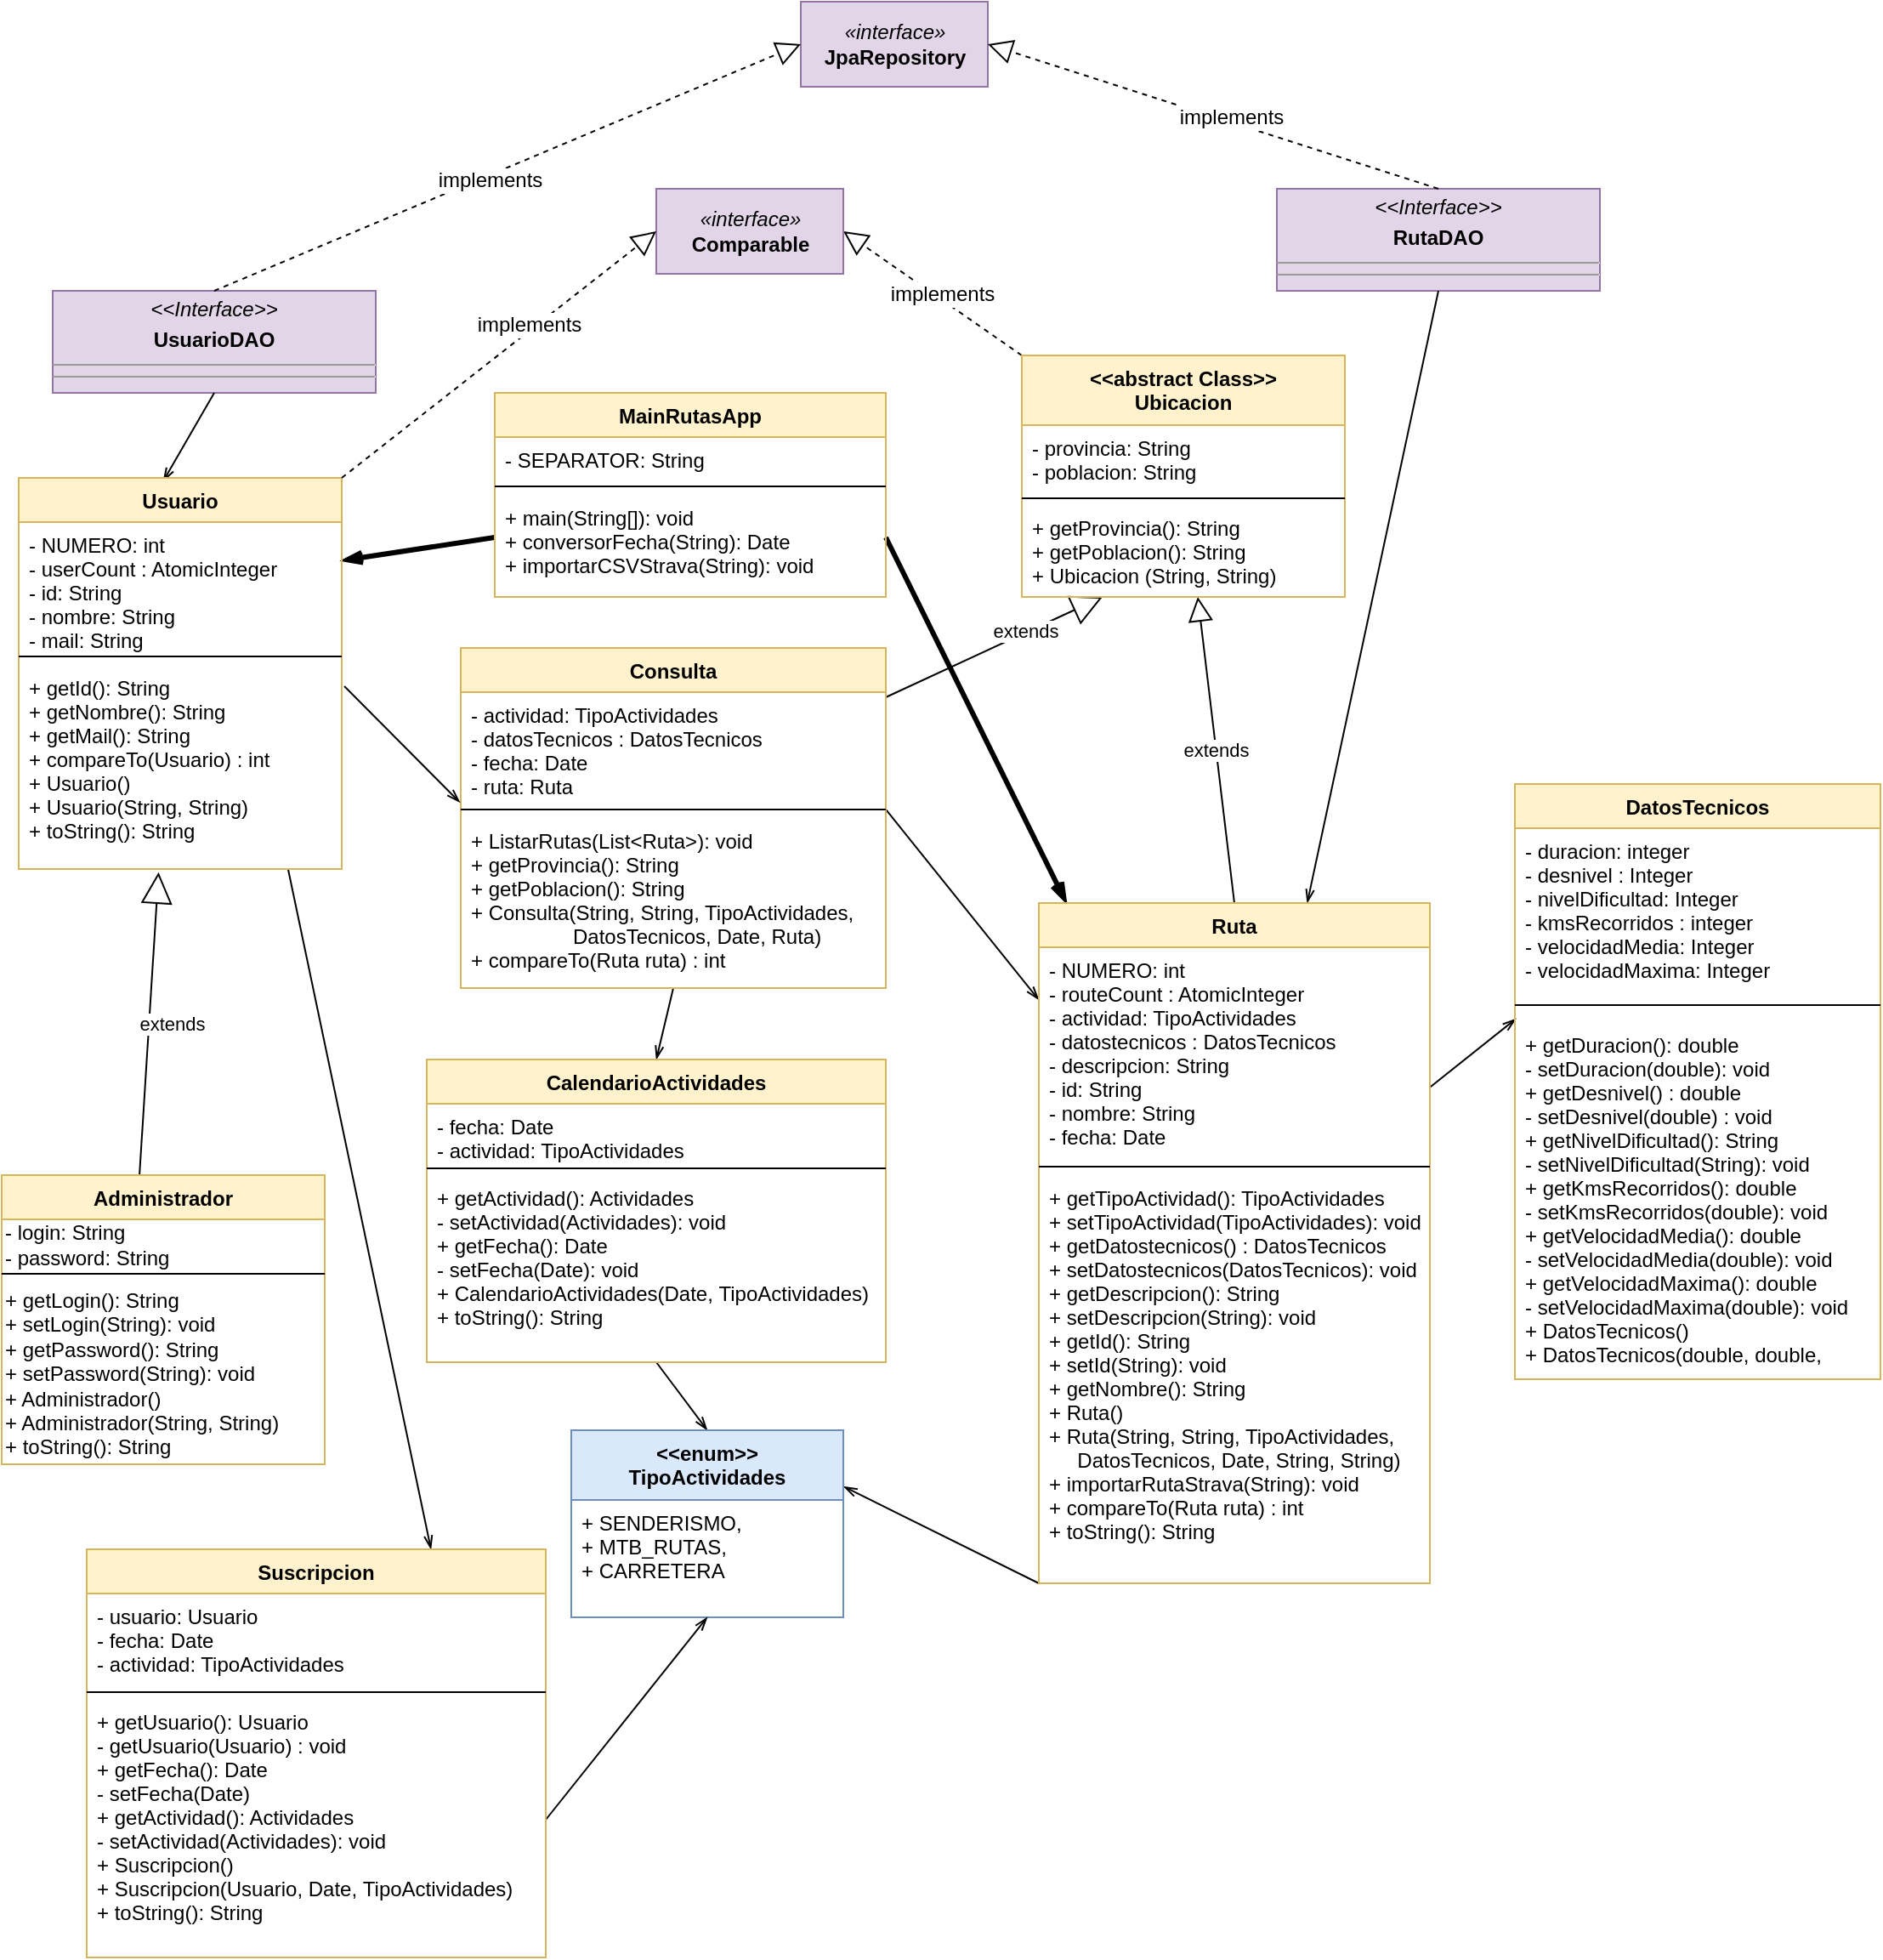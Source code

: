 <mxfile version="12.9.9" type="device"><diagram id="C5RBs43oDa-KdzZeNtuy" name="Page-1"><mxGraphModel dx="1707" dy="1355" grid="1" gridSize="10" guides="1" tooltips="1" connect="1" arrows="1" fold="1" page="1" pageScale="1" pageWidth="1169" pageHeight="827" math="0" shadow="0"><root><mxCell id="WIyWlLk6GJQsqaUBKTNV-0"/><mxCell id="WIyWlLk6GJQsqaUBKTNV-1" parent="WIyWlLk6GJQsqaUBKTNV-0"/><mxCell id="Cw3JjG5U_wmP3oY7J482-76" value="extends" style="endArrow=block;html=1;endFill=0;endSize=12;rounded=0;exitX=0.5;exitY=0;exitDx=0;exitDy=0;" parent="WIyWlLk6GJQsqaUBKTNV-1" source="Cw3JjG5U_wmP3oY7J482-57" target="W8C6zQba5px2o50LHkVa-0" edge="1"><mxGeometry width="50" height="50" relative="1" as="geometry"><mxPoint x="860" y="520" as="sourcePoint"/><mxPoint x="620" y="580" as="targetPoint"/><Array as="points"/></mxGeometry></mxCell><mxCell id="G-ddrnRh2xOkcftObrjL-8" value="" style="endArrow=openThin;html=1;endFill=0;entryX=1.001;entryY=0.301;entryDx=0;entryDy=0;entryPerimeter=0;exitX=0;exitY=1;exitDx=0;exitDy=0;" parent="WIyWlLk6GJQsqaUBKTNV-1" source="Cw3JjG5U_wmP3oY7J482-57" target="WTypcnWzGdcOfvLIbKSB-121" edge="1"><mxGeometry width="50" height="50" relative="1" as="geometry"><mxPoint x="690" y="740" as="sourcePoint"/><mxPoint x="430" y="820" as="targetPoint"/></mxGeometry></mxCell><mxCell id="G-ddrnRh2xOkcftObrjL-11" value="" style="endArrow=openThin;html=1;endFill=0;entryX=0.003;entryY=-0.01;entryDx=0;entryDy=0;entryPerimeter=0;" parent="WIyWlLk6GJQsqaUBKTNV-1" source="Cw3JjG5U_wmP3oY7J482-57" target="r-YV8LH8cBJypxEx59TE-34" edge="1"><mxGeometry width="50" height="50" relative="1" as="geometry"><mxPoint x="740" y="775" as="sourcePoint"/><mxPoint x="900" y="760" as="targetPoint"/></mxGeometry></mxCell><mxCell id="pJ09Hk60YOqSRZJSeiTD-0" value="&lt;p style=&quot;margin: 0px ; margin-top: 4px ; text-align: center&quot;&gt;&lt;i&gt;&amp;lt;&amp;lt;Interface&amp;gt;&amp;gt;&lt;/i&gt;&lt;/p&gt;&lt;p style=&quot;margin: 0px ; margin-top: 4px ; text-align: center&quot;&gt;&lt;b&gt;RutaDAO&lt;/b&gt;&lt;br&gt;&lt;b&gt;&lt;/b&gt;&lt;/p&gt;&lt;hr size=&quot;1&quot;&gt;&lt;hr size=&quot;1&quot;&gt;&lt;p style=&quot;margin: 0px ; margin-left: 4px&quot;&gt;&lt;br&gt;&lt;/p&gt;" style="verticalAlign=top;align=left;overflow=fill;fontSize=12;fontFamily=Helvetica;html=1;fillColor=#e1d5e7;strokeColor=#9673a6;" parent="WIyWlLk6GJQsqaUBKTNV-1" vertex="1"><mxGeometry x="770" y="160" width="190" height="60" as="geometry"/></mxCell><mxCell id="pJ09Hk60YOqSRZJSeiTD-1" value="" style="endArrow=openThin;html=1;endFill=0;exitX=0.5;exitY=1;exitDx=0;exitDy=0;" parent="WIyWlLk6GJQsqaUBKTNV-1" source="pJ09Hk60YOqSRZJSeiTD-0" target="Cw3JjG5U_wmP3oY7J482-57" edge="1"><mxGeometry width="50" height="50" relative="1" as="geometry"><mxPoint x="793.08" y="582.62" as="sourcePoint"/><mxPoint x="670" y="610" as="targetPoint"/></mxGeometry></mxCell><mxCell id="pJ09Hk60YOqSRZJSeiTD-2" value="&lt;i&gt;«interface»&lt;/i&gt;&lt;br&gt;&lt;div&gt;&lt;b&gt;JpaRepository&lt;/b&gt;&lt;br&gt;&lt;/div&gt;" style="html=1;align=center;fillColor=#e1d5e7;strokeColor=#9673a6;" parent="WIyWlLk6GJQsqaUBKTNV-1" vertex="1"><mxGeometry x="490" y="50" width="110" height="50" as="geometry"/></mxCell><mxCell id="pJ09Hk60YOqSRZJSeiTD-3" value="" style="endArrow=block;dashed=1;html=1;exitX=0.5;exitY=0;exitDx=0;exitDy=0;endFill=0;endSize=12;rounded=0;entryX=1;entryY=0.5;entryDx=0;entryDy=0;" parent="WIyWlLk6GJQsqaUBKTNV-1" source="pJ09Hk60YOqSRZJSeiTD-0" target="pJ09Hk60YOqSRZJSeiTD-2" edge="1"><mxGeometry width="50" height="50" relative="1" as="geometry"><mxPoint x="325" y="350" as="sourcePoint"/><mxPoint x="1150" y="230" as="targetPoint"/><Array as="points"/></mxGeometry></mxCell><mxCell id="pJ09Hk60YOqSRZJSeiTD-4" value="implements" style="text;html=1;align=center;verticalAlign=middle;resizable=0;points=[];labelBackgroundColor=#ffffff;" parent="pJ09Hk60YOqSRZJSeiTD-3" vertex="1" connectable="0"><mxGeometry x="-0.068" y="-3" relative="1" as="geometry"><mxPoint as="offset"/></mxGeometry></mxCell><mxCell id="pJ09Hk60YOqSRZJSeiTD-5" value="" style="endArrow=openThin;html=1;endFill=0;entryX=0.5;entryY=0;entryDx=0;entryDy=0;exitX=0.5;exitY=1;exitDx=0;exitDy=0;" parent="WIyWlLk6GJQsqaUBKTNV-1" source="zkfFHV4jXpPFQw0GAbJ--17" target="WTypcnWzGdcOfvLIbKSB-125" edge="1"><mxGeometry width="50" height="50" relative="1" as="geometry"><mxPoint x="355" y="620" as="sourcePoint"/><mxPoint x="682.5" y="620" as="targetPoint"/></mxGeometry></mxCell><mxCell id="pJ09Hk60YOqSRZJSeiTD-7" value="" style="endArrow=openThin;html=1;endFill=0;exitX=1;exitY=1.078;exitDx=0;exitDy=0;exitPerimeter=0;" parent="WIyWlLk6GJQsqaUBKTNV-1" source="CFQqxzy4D3-YDbi8cSx_-6" target="Cw3JjG5U_wmP3oY7J482-57" edge="1"><mxGeometry width="50" height="50" relative="1" as="geometry"><mxPoint x="345.5" y="480.0" as="sourcePoint"/><mxPoint x="345" y="610" as="targetPoint"/></mxGeometry></mxCell><mxCell id="r-YV8LH8cBJypxEx59TE-5" value="extends" style="endArrow=block;endSize=16;endFill=0;html=1;entryX=0.433;entryY=1.016;entryDx=0;entryDy=0;entryPerimeter=0;exitX=0.426;exitY=0.009;exitDx=0;exitDy=0;exitPerimeter=0;" edge="1" parent="WIyWlLk6GJQsqaUBKTNV-1" source="r-YV8LH8cBJypxEx59TE-0" target="Cw3JjG5U_wmP3oY7J482-50"><mxGeometry x="0.018" y="-13" width="160" relative="1" as="geometry"><mxPoint x="92" y="650" as="sourcePoint"/><mxPoint x="190" y="540" as="targetPoint"/><mxPoint as="offset"/></mxGeometry></mxCell><mxCell id="r-YV8LH8cBJypxEx59TE-10" value="" style="endArrow=openThin;html=1;endFill=0;exitX=1;exitY=0.5;exitDx=0;exitDy=0;strokeWidth=3;" edge="1" parent="WIyWlLk6GJQsqaUBKTNV-1" source="r-YV8LH8cBJypxEx59TE-9" target="Cw3JjG5U_wmP3oY7J482-57"><mxGeometry width="50" height="50" relative="1" as="geometry"><mxPoint x="530" y="370" as="sourcePoint"/><mxPoint x="437.5" y="400" as="targetPoint"/></mxGeometry></mxCell><mxCell id="r-YV8LH8cBJypxEx59TE-11" value="" style="endArrow=openThin;html=1;endFill=0;exitX=0;exitY=0.5;exitDx=0;exitDy=0;strokeWidth=3;" edge="1" parent="WIyWlLk6GJQsqaUBKTNV-1" source="r-YV8LH8cBJypxEx59TE-9" target="Cw3JjG5U_wmP3oY7J482-48"><mxGeometry width="50" height="50" relative="1" as="geometry"><mxPoint x="475.694" y="330" as="sourcePoint"/><mxPoint x="604.024" y="690" as="targetPoint"/></mxGeometry></mxCell><mxCell id="r-YV8LH8cBJypxEx59TE-12" value="" style="endArrow=openThin;html=1;endFill=0;exitX=0.5;exitY=1;exitDx=0;exitDy=0;entryX=0.5;entryY=0;entryDx=0;entryDy=0;" edge="1" parent="WIyWlLk6GJQsqaUBKTNV-1" source="WTypcnWzGdcOfvLIbKSB-125" target="WTypcnWzGdcOfvLIbKSB-121"><mxGeometry width="50" height="50" relative="1" as="geometry"><mxPoint x="540" y="904.5" as="sourcePoint"/><mxPoint x="421.44" y="941.405" as="targetPoint"/></mxGeometry></mxCell><mxCell id="r-YV8LH8cBJypxEx59TE-16" value="extends" style="endArrow=block;endSize=16;endFill=0;html=1;exitX=1;exitY=0.145;exitDx=0;exitDy=0;entryX=0.25;entryY=1;entryDx=0;entryDy=0;exitPerimeter=0;" edge="1" parent="WIyWlLk6GJQsqaUBKTNV-1" source="zkfFHV4jXpPFQw0GAbJ--17" target="W8C6zQba5px2o50LHkVa-0"><mxGeometry x="0.294" y="2" width="160" relative="1" as="geometry"><mxPoint x="610" y="510" as="sourcePoint"/><mxPoint x="770" y="510" as="targetPoint"/><mxPoint y="1" as="offset"/></mxGeometry></mxCell><mxCell id="r-YV8LH8cBJypxEx59TE-23" value="&lt;p style=&quot;margin: 0px ; margin-top: 4px ; text-align: center&quot;&gt;&lt;i&gt;&amp;lt;&amp;lt;Interface&amp;gt;&amp;gt;&lt;/i&gt;&lt;/p&gt;&lt;p style=&quot;margin: 0px ; margin-top: 4px ; text-align: center&quot;&gt;&lt;b&gt;UsuarioDAO&lt;/b&gt;&lt;br&gt;&lt;b&gt;&lt;/b&gt;&lt;/p&gt;&lt;hr size=&quot;1&quot;&gt;&lt;hr size=&quot;1&quot;&gt;&lt;p style=&quot;margin: 0px ; margin-left: 4px&quot;&gt;&lt;br&gt;&lt;/p&gt;" style="verticalAlign=top;align=left;overflow=fill;fontSize=12;fontFamily=Helvetica;html=1;fillColor=#e1d5e7;strokeColor=#9673a6;" vertex="1" parent="WIyWlLk6GJQsqaUBKTNV-1"><mxGeometry x="50" y="220" width="190" height="60" as="geometry"/></mxCell><mxCell id="r-YV8LH8cBJypxEx59TE-26" value="" style="endArrow=block;dashed=1;html=1;exitX=0.5;exitY=0;exitDx=0;exitDy=0;endFill=0;endSize=12;rounded=0;entryX=0;entryY=0.5;entryDx=0;entryDy=0;" edge="1" parent="WIyWlLk6GJQsqaUBKTNV-1" source="r-YV8LH8cBJypxEx59TE-23" target="pJ09Hk60YOqSRZJSeiTD-2"><mxGeometry width="50" height="50" relative="1" as="geometry"><mxPoint x="460" y="260" as="sourcePoint"/><mxPoint x="260" y="200" as="targetPoint"/><Array as="points"/></mxGeometry></mxCell><mxCell id="r-YV8LH8cBJypxEx59TE-27" value="implements" style="text;html=1;align=center;verticalAlign=middle;resizable=0;points=[];labelBackgroundColor=#ffffff;" vertex="1" connectable="0" parent="r-YV8LH8cBJypxEx59TE-26"><mxGeometry x="-0.068" y="-3" relative="1" as="geometry"><mxPoint as="offset"/></mxGeometry></mxCell><mxCell id="r-YV8LH8cBJypxEx59TE-28" value="" style="endArrow=openThin;html=1;endFill=0;entryX=0.447;entryY=0.009;entryDx=0;entryDy=0;entryPerimeter=0;exitX=0.5;exitY=1;exitDx=0;exitDy=0;" edge="1" parent="WIyWlLk6GJQsqaUBKTNV-1" source="r-YV8LH8cBJypxEx59TE-23" target="Cw3JjG5U_wmP3oY7J482-47"><mxGeometry width="50" height="50" relative="1" as="geometry"><mxPoint x="387.5" y="410" as="sourcePoint"/><mxPoint x="108.92" y="437.93" as="targetPoint"/></mxGeometry></mxCell><mxCell id="r-YV8LH8cBJypxEx59TE-37" value="" style="endArrow=block;dashed=1;html=1;endFill=0;endSize=12;rounded=0;exitX=0;exitY=0;exitDx=0;exitDy=0;entryX=1;entryY=0.5;entryDx=0;entryDy=0;" edge="1" parent="WIyWlLk6GJQsqaUBKTNV-1" source="W8C6zQba5px2o50LHkVa-0" target="r-YV8LH8cBJypxEx59TE-53"><mxGeometry width="50" height="50" relative="1" as="geometry"><mxPoint x="860" y="410" as="sourcePoint"/><mxPoint x="600" y="240" as="targetPoint"/><Array as="points"/></mxGeometry></mxCell><mxCell id="r-YV8LH8cBJypxEx59TE-38" value="implements" style="text;html=1;align=center;verticalAlign=middle;resizable=0;points=[];labelBackgroundColor=#ffffff;" vertex="1" connectable="0" parent="r-YV8LH8cBJypxEx59TE-37"><mxGeometry x="-0.068" y="-3" relative="1" as="geometry"><mxPoint as="offset"/></mxGeometry></mxCell><mxCell id="zkfFHV4jXpPFQw0GAbJ--17" value="Consulta" style="swimlane;fontStyle=1;align=center;verticalAlign=top;childLayout=stackLayout;horizontal=1;startSize=26;horizontalStack=0;resizeParent=1;resizeLast=0;collapsible=1;marginBottom=0;rounded=0;shadow=0;strokeWidth=1;fillColor=#fff2cc;strokeColor=#d6b656;" parent="WIyWlLk6GJQsqaUBKTNV-1" vertex="1"><mxGeometry x="290" y="430" width="250" height="200" as="geometry"><mxRectangle x="550" y="140" width="160" height="26" as="alternateBounds"/></mxGeometry></mxCell><mxCell id="CFQqxzy4D3-YDbi8cSx_-6" value="- actividad: TipoActividades&#10;- datosTecnicos : DatosTecnicos&#10;- fecha: Date&#10;- ruta: Ruta&#10;&#10;&#10;" style="text;strokeColor=none;fillColor=none;align=left;verticalAlign=top;spacingLeft=4;spacingRight=4;overflow=hidden;rotatable=0;points=[[0,0.5],[1,0.5]];portConstraint=eastwest;" parent="zkfFHV4jXpPFQw0GAbJ--17" vertex="1"><mxGeometry y="26" width="250" height="64" as="geometry"/></mxCell><mxCell id="zkfFHV4jXpPFQw0GAbJ--23" value="" style="line;html=1;strokeWidth=1;align=left;verticalAlign=middle;spacingTop=-1;spacingLeft=3;spacingRight=3;rotatable=0;labelPosition=right;points=[];portConstraint=eastwest;" parent="zkfFHV4jXpPFQw0GAbJ--17" vertex="1"><mxGeometry y="90" width="250" height="10" as="geometry"/></mxCell><mxCell id="CFQqxzy4D3-YDbi8cSx_-8" value="+ ListarRutas(List&lt;Ruta&gt;): void&#10;+ getProvincia(): String&#10;+ getPoblacion(): String&#10;+ Consulta(String, String, TipoActividades,&#10;                  DatosTecnicos, Date, Ruta)&#10;+ compareTo(Ruta ruta) : int&#10;&#10;&#10;" style="text;strokeColor=none;fillColor=none;align=left;verticalAlign=top;spacingLeft=4;spacingRight=4;overflow=hidden;rotatable=0;points=[[0,0.5],[1,0.5]];portConstraint=eastwest;" parent="zkfFHV4jXpPFQw0GAbJ--17" vertex="1"><mxGeometry y="100" width="250" height="90" as="geometry"/></mxCell><mxCell id="WTypcnWzGdcOfvLIbKSB-121" value="&lt;&lt;enum&gt;&gt;&#10;TipoActividades&#10;" style="swimlane;fontStyle=1;align=center;verticalAlign=top;childLayout=stackLayout;horizontal=1;startSize=41;horizontalStack=0;resizeParent=1;resizeLast=0;collapsible=1;marginBottom=0;rounded=0;shadow=0;strokeWidth=1;fillColor=#dae8fc;strokeColor=#6c8ebf;" parent="WIyWlLk6GJQsqaUBKTNV-1" vertex="1"><mxGeometry x="355" y="890" width="160" height="110" as="geometry"><mxRectangle x="550" y="140" width="160" height="26" as="alternateBounds"/></mxGeometry></mxCell><mxCell id="Cw3JjG5U_wmP3oY7J482-20" value="+ SENDERISMO,&#10;+ MTB_RUTAS,&#10;+ CARRETERA&#10;" style="text;strokeColor=none;fillColor=none;align=left;verticalAlign=top;spacingLeft=4;spacingRight=4;overflow=hidden;rotatable=0;points=[[0,0.5],[1,0.5]];portConstraint=eastwest;" parent="WTypcnWzGdcOfvLIbKSB-121" vertex="1"><mxGeometry y="41" width="160" height="55" as="geometry"/></mxCell><mxCell id="WTypcnWzGdcOfvLIbKSB-122" value="" style="line;html=1;strokeWidth=1;align=left;verticalAlign=middle;spacingTop=-1;spacingLeft=3;spacingRight=3;rotatable=0;labelPosition=right;points=[];portConstraint=eastwest;" parent="WTypcnWzGdcOfvLIbKSB-121" vertex="1"><mxGeometry y="96" width="160" as="geometry"/></mxCell><mxCell id="r-YV8LH8cBJypxEx59TE-6" value="MainRutasApp" style="swimlane;fontStyle=1;align=center;verticalAlign=top;childLayout=stackLayout;horizontal=1;startSize=26;horizontalStack=0;resizeParent=1;resizeLast=0;collapsible=1;marginBottom=0;rounded=0;shadow=0;strokeWidth=1;fillColor=#fff2cc;strokeColor=#d6b656;" vertex="1" parent="WIyWlLk6GJQsqaUBKTNV-1"><mxGeometry x="310" y="280" width="230" height="120" as="geometry"><mxRectangle x="550" y="140" width="160" height="26" as="alternateBounds"/></mxGeometry></mxCell><mxCell id="r-YV8LH8cBJypxEx59TE-7" value="- SEPARATOR: String&#10;&#10;&#10;" style="text;strokeColor=none;fillColor=none;align=left;verticalAlign=top;spacingLeft=4;spacingRight=4;overflow=hidden;rotatable=0;points=[[0,0.5],[1,0.5]];portConstraint=eastwest;" vertex="1" parent="r-YV8LH8cBJypxEx59TE-6"><mxGeometry y="26" width="230" height="24" as="geometry"/></mxCell><mxCell id="r-YV8LH8cBJypxEx59TE-8" value="" style="line;html=1;strokeWidth=1;align=left;verticalAlign=middle;spacingTop=-1;spacingLeft=3;spacingRight=3;rotatable=0;labelPosition=right;points=[];portConstraint=eastwest;" vertex="1" parent="r-YV8LH8cBJypxEx59TE-6"><mxGeometry y="50" width="230" height="10" as="geometry"/></mxCell><mxCell id="r-YV8LH8cBJypxEx59TE-9" value="+ main(String[]): void&#10;+ conversorFecha(String): Date &#10;+ importarCSVStrava(String): void&#10;&#10;&#10;" style="text;strokeColor=none;fillColor=none;align=left;verticalAlign=top;spacingLeft=4;spacingRight=4;overflow=hidden;rotatable=0;points=[[0,0.5],[1,0.5]];portConstraint=eastwest;" vertex="1" parent="r-YV8LH8cBJypxEx59TE-6"><mxGeometry y="60" width="230" height="50" as="geometry"/></mxCell><mxCell id="WTypcnWzGdcOfvLIbKSB-125" value="CalendarioActividades" style="swimlane;fontStyle=1;align=center;verticalAlign=top;childLayout=stackLayout;horizontal=1;startSize=26;horizontalStack=0;resizeParent=1;resizeLast=0;collapsible=1;marginBottom=0;rounded=0;shadow=0;strokeWidth=1;fillColor=#fff2cc;strokeColor=#d6b656;" parent="WIyWlLk6GJQsqaUBKTNV-1" vertex="1"><mxGeometry x="270" y="672" width="270" height="178" as="geometry"><mxRectangle x="550" y="140" width="160" height="26" as="alternateBounds"/></mxGeometry></mxCell><mxCell id="Cw3JjG5U_wmP3oY7J482-19" value="- fecha: Date&#10;- actividad: TipoActividades&#10;" style="text;strokeColor=none;fillColor=none;align=left;verticalAlign=top;spacingLeft=4;spacingRight=4;overflow=hidden;rotatable=0;points=[[0,0.5],[1,0.5]];portConstraint=eastwest;" parent="WTypcnWzGdcOfvLIbKSB-125" vertex="1"><mxGeometry y="26" width="270" height="34" as="geometry"/></mxCell><mxCell id="WTypcnWzGdcOfvLIbKSB-126" value="" style="line;html=1;strokeWidth=1;align=left;verticalAlign=middle;spacingTop=-1;spacingLeft=3;spacingRight=3;rotatable=0;labelPosition=right;points=[];portConstraint=eastwest;" parent="WTypcnWzGdcOfvLIbKSB-125" vertex="1"><mxGeometry y="60" width="270" height="8" as="geometry"/></mxCell><mxCell id="r-YV8LH8cBJypxEx59TE-46" value="+ getActividad(): Actividades&#10;- setActividad(Actividades): void&#10;+ getFecha(): Date&#10;- setFecha(Date): void&#10;+ CalendarioActividades(Date, TipoActividades)&#10;+ toString(): String&#10;" style="text;strokeColor=none;fillColor=none;align=left;verticalAlign=top;spacingLeft=4;spacingRight=4;overflow=hidden;rotatable=0;points=[[0,0.5],[1,0.5]];portConstraint=eastwest;" vertex="1" parent="WTypcnWzGdcOfvLIbKSB-125"><mxGeometry y="68" width="270" height="102" as="geometry"/></mxCell><mxCell id="r-YV8LH8cBJypxEx59TE-51" value="" style="endArrow=openThin;html=1;endFill=0;exitX=0.834;exitY=1.001;exitDx=0;exitDy=0;entryX=0.75;entryY=0;entryDx=0;entryDy=0;exitPerimeter=0;" edge="1" parent="WIyWlLk6GJQsqaUBKTNV-1" source="Cw3JjG5U_wmP3oY7J482-50" target="r-YV8LH8cBJypxEx59TE-42"><mxGeometry width="50" height="50" relative="1" as="geometry"><mxPoint x="415" y="860" as="sourcePoint"/><mxPoint x="445" y="900" as="targetPoint"/></mxGeometry></mxCell><mxCell id="r-YV8LH8cBJypxEx59TE-52" value="" style="endArrow=openThin;html=1;endFill=0;exitX=1;exitY=0.5;exitDx=0;exitDy=0;entryX=0.5;entryY=1;entryDx=0;entryDy=0;" edge="1" parent="WIyWlLk6GJQsqaUBKTNV-1" source="r-YV8LH8cBJypxEx59TE-48" target="WTypcnWzGdcOfvLIbKSB-121"><mxGeometry width="50" height="50" relative="1" as="geometry"><mxPoint x="425" y="870" as="sourcePoint"/><mxPoint x="455" y="910" as="targetPoint"/></mxGeometry></mxCell><mxCell id="r-YV8LH8cBJypxEx59TE-53" value="&lt;i&gt;«interface»&lt;/i&gt;&lt;br&gt;&lt;div&gt;&lt;b&gt;Comparable&lt;/b&gt;&lt;/div&gt;" style="html=1;align=center;fillColor=#e1d5e7;strokeColor=#9673a6;" vertex="1" parent="WIyWlLk6GJQsqaUBKTNV-1"><mxGeometry x="405" y="160" width="110" height="50" as="geometry"/></mxCell><mxCell id="Cw3JjG5U_wmP3oY7J482-54" value="DatosTecnicos" style="swimlane;fontStyle=1;align=center;verticalAlign=top;childLayout=stackLayout;horizontal=1;startSize=26;horizontalStack=0;resizeParent=1;resizeLast=0;collapsible=1;marginBottom=0;rounded=0;shadow=0;strokeWidth=1;fillColor=#fff2cc;strokeColor=#d6b656;" parent="WIyWlLk6GJQsqaUBKTNV-1" vertex="1"><mxGeometry x="910" y="510" width="215" height="350" as="geometry"><mxRectangle x="550" y="140" width="160" height="26" as="alternateBounds"/></mxGeometry></mxCell><mxCell id="Cw3JjG5U_wmP3oY7J482-55" value="- duracion: integer&#10;- desnivel : Integer&#10;- nivelDificultad: Integer&#10;- kmsRecorridos : integer&#10;- velocidadMedia: Integer&#10;- velocidadMaxima: Integer" style="text;strokeColor=none;fillColor=none;align=left;verticalAlign=top;spacingLeft=4;spacingRight=4;overflow=hidden;rotatable=0;points=[[0,0.5],[1,0.5]];portConstraint=eastwest;" parent="Cw3JjG5U_wmP3oY7J482-54" vertex="1"><mxGeometry y="26" width="215" height="94" as="geometry"/></mxCell><mxCell id="Cw3JjG5U_wmP3oY7J482-56" value="" style="line;html=1;strokeWidth=1;align=left;verticalAlign=middle;spacingTop=-1;spacingLeft=3;spacingRight=3;rotatable=0;labelPosition=right;points=[];portConstraint=eastwest;" parent="Cw3JjG5U_wmP3oY7J482-54" vertex="1"><mxGeometry y="120" width="215" height="20" as="geometry"/></mxCell><mxCell id="r-YV8LH8cBJypxEx59TE-34" value="+ getDuracion(): double&#10;- setDuracion(double): void&#10;+ getDesnivel() : double&#10;- setDesnivel(double) : void&#10;+ getNivelDificultad(): String&#10;- setNivelDificultad(String): void&#10;+ getKmsRecorridos(): double&#10;- setKmsRecorridos(double): void&#10;+ getVelocidadMedia(): double&#10;- setVelocidadMedia(double): void&#10;+ getVelocidadMaxima(): double&#10;- setVelocidadMaxima(double): void&#10;+ DatosTecnicos()&#10;+ DatosTecnicos(double, double, &#10;        String, double ,double, double)&#10;+ toString(): String" style="text;strokeColor=none;fillColor=none;align=left;verticalAlign=top;spacingLeft=4;spacingRight=4;overflow=hidden;rotatable=0;points=[[0,0.5],[1,0.5]];portConstraint=eastwest;" vertex="1" parent="Cw3JjG5U_wmP3oY7J482-54"><mxGeometry y="140" width="215" height="200" as="geometry"/></mxCell><mxCell id="Cw3JjG5U_wmP3oY7J482-57" value="Ruta" style="swimlane;fontStyle=1;align=center;verticalAlign=top;childLayout=stackLayout;horizontal=1;startSize=26;horizontalStack=0;resizeParent=1;resizeLast=0;collapsible=1;marginBottom=0;rounded=0;shadow=0;strokeWidth=1;fillColor=#fff2cc;strokeColor=#d6b656;" parent="WIyWlLk6GJQsqaUBKTNV-1" vertex="1"><mxGeometry x="630" y="580" width="230" height="400" as="geometry"><mxRectangle x="550" y="140" width="160" height="26" as="alternateBounds"/></mxGeometry></mxCell><mxCell id="Cw3JjG5U_wmP3oY7J482-58" value="- NUMERO: int&#10;- routeCount : AtomicInteger&#10;- actividad: TipoActividades&#10;- datostecnicos : DatosTecnicos&#10;- descripcion: String&#10;- id: String&#10;- nombre: String&#10;- fecha: Date" style="text;strokeColor=none;fillColor=none;align=left;verticalAlign=top;spacingLeft=4;spacingRight=4;overflow=hidden;rotatable=0;points=[[0,0.5],[1,0.5]];portConstraint=eastwest;" parent="Cw3JjG5U_wmP3oY7J482-57" vertex="1"><mxGeometry y="26" width="230" height="124" as="geometry"/></mxCell><mxCell id="Cw3JjG5U_wmP3oY7J482-59" value="" style="line;html=1;strokeWidth=1;align=left;verticalAlign=middle;spacingTop=-1;spacingLeft=3;spacingRight=3;rotatable=0;labelPosition=right;points=[];portConstraint=eastwest;" parent="Cw3JjG5U_wmP3oY7J482-57" vertex="1"><mxGeometry y="150" width="230" height="10" as="geometry"/></mxCell><mxCell id="Cw3JjG5U_wmP3oY7J482-70" value="+ getTipoActividad(): TipoActividades&#10;+ setTipoActividad(TipoActividades): void&#10;+ getDatostecnicos() : DatosTecnicos&#10;+ setDatostecnicos(DatosTecnicos): void&#10;+ getDescripcion(): String&#10;+ setDescripcion(String): void&#10;+ getId(): String&#10;+ setId(String): void&#10;+ getNombre(): String&#10;+ Ruta()&#10;+ Ruta(String, String, TipoActividades,&#10;     DatosTecnicos, Date, String, String)&#10;+ importarRutaStrava(String): void&#10;+ compareTo(Ruta ruta) : int&#10;+ toString(): String&#10;&#10;" style="text;strokeColor=none;fillColor=none;align=left;verticalAlign=top;spacingLeft=4;spacingRight=4;overflow=hidden;rotatable=0;points=[[0,0.5],[1,0.5]];portConstraint=eastwest;" parent="Cw3JjG5U_wmP3oY7J482-57" vertex="1"><mxGeometry y="160" width="230" height="230" as="geometry"/></mxCell><mxCell id="W8C6zQba5px2o50LHkVa-0" value="&lt;&lt;abstract Class&gt;&gt;&#10;Ubicacion" style="swimlane;fontStyle=1;align=center;verticalAlign=top;childLayout=stackLayout;horizontal=1;startSize=41;horizontalStack=0;resizeParent=1;resizeLast=0;collapsible=1;marginBottom=0;rounded=0;shadow=0;strokeWidth=1;fillColor=#fff2cc;strokeColor=#d6b656;" parent="WIyWlLk6GJQsqaUBKTNV-1" vertex="1"><mxGeometry x="620" y="258" width="190" height="142" as="geometry"><mxRectangle x="600" y="140" width="160" height="26" as="alternateBounds"/></mxGeometry></mxCell><mxCell id="W8C6zQba5px2o50LHkVa-1" value="- provincia: String&#10;- poblacion: String" style="text;strokeColor=none;fillColor=none;align=left;verticalAlign=top;spacingLeft=4;spacingRight=4;overflow=hidden;rotatable=0;points=[[0,0.5],[1,0.5]];portConstraint=eastwest;" parent="W8C6zQba5px2o50LHkVa-0" vertex="1"><mxGeometry y="41" width="190" height="39" as="geometry"/></mxCell><mxCell id="W8C6zQba5px2o50LHkVa-2" value="" style="line;html=1;strokeWidth=1;align=left;verticalAlign=middle;spacingTop=-1;spacingLeft=3;spacingRight=3;rotatable=0;labelPosition=right;points=[];portConstraint=eastwest;" parent="W8C6zQba5px2o50LHkVa-0" vertex="1"><mxGeometry y="80" width="190" height="8" as="geometry"/></mxCell><mxCell id="r-YV8LH8cBJypxEx59TE-40" value="+ getProvincia(): String&#10;+ getPoblacion(): String&#10;+ Ubicacion (String, String)" style="text;strokeColor=none;fillColor=none;align=left;verticalAlign=top;spacingLeft=4;spacingRight=4;overflow=hidden;rotatable=0;points=[[0,0.5],[1,0.5]];portConstraint=eastwest;" vertex="1" parent="W8C6zQba5px2o50LHkVa-0"><mxGeometry y="88" width="190" height="52" as="geometry"/></mxCell><mxCell id="Cw3JjG5U_wmP3oY7J482-47" value="Usuario" style="swimlane;fontStyle=1;align=center;verticalAlign=top;childLayout=stackLayout;horizontal=1;startSize=26;horizontalStack=0;resizeParent=1;resizeParentMax=0;resizeLast=0;collapsible=1;marginBottom=0;fillColor=#fff2cc;strokeColor=#d6b656;" parent="WIyWlLk6GJQsqaUBKTNV-1" vertex="1"><mxGeometry x="30" y="330" width="190" height="230" as="geometry"/></mxCell><mxCell id="Cw3JjG5U_wmP3oY7J482-48" value="- NUMERO: int&#10;- userCount : AtomicInteger&#10;- id: String&#10;- nombre: String&#10;- mail: String&#10;" style="text;strokeColor=none;fillColor=none;align=left;verticalAlign=top;spacingLeft=4;spacingRight=4;overflow=hidden;rotatable=0;points=[[0,0.5],[1,0.5]];portConstraint=eastwest;" parent="Cw3JjG5U_wmP3oY7J482-47" vertex="1"><mxGeometry y="26" width="190" height="74" as="geometry"/></mxCell><mxCell id="Cw3JjG5U_wmP3oY7J482-49" value="" style="line;strokeWidth=1;fillColor=none;align=left;verticalAlign=middle;spacingTop=-1;spacingLeft=3;spacingRight=3;rotatable=0;labelPosition=right;points=[];portConstraint=eastwest;" parent="Cw3JjG5U_wmP3oY7J482-47" vertex="1"><mxGeometry y="100" width="190" height="10" as="geometry"/></mxCell><mxCell id="Cw3JjG5U_wmP3oY7J482-50" value="+ getId(): String&#10;+ getNombre(): String&#10;+ getMail(): String&#10;+ compareTo(Usuario) : int&#10;+ Usuario()&#10;+ Usuario(String, String)&#10;+ toString(): String&#10;&#10;" style="text;strokeColor=none;fillColor=none;align=left;verticalAlign=top;spacingLeft=4;spacingRight=4;overflow=hidden;rotatable=0;points=[[0,0.5],[1,0.5]];portConstraint=eastwest;" parent="Cw3JjG5U_wmP3oY7J482-47" vertex="1"><mxGeometry y="110" width="190" height="120" as="geometry"/></mxCell><mxCell id="r-YV8LH8cBJypxEx59TE-54" value="" style="endArrow=openThin;html=1;endFill=0;entryX=-0.002;entryY=1.013;entryDx=0;entryDy=0;entryPerimeter=0;exitX=1.008;exitY=0.104;exitDx=0;exitDy=0;exitPerimeter=0;" edge="1" parent="WIyWlLk6GJQsqaUBKTNV-1" source="Cw3JjG5U_wmP3oY7J482-50" target="CFQqxzy4D3-YDbi8cSx_-6"><mxGeometry width="50" height="50" relative="1" as="geometry"><mxPoint x="155" y="290" as="sourcePoint"/><mxPoint x="124.93" y="342.07" as="targetPoint"/></mxGeometry></mxCell><mxCell id="r-YV8LH8cBJypxEx59TE-55" value="" style="endArrow=block;dashed=1;html=1;exitX=1;exitY=0;exitDx=0;exitDy=0;endFill=0;endSize=12;rounded=0;entryX=0;entryY=0.5;entryDx=0;entryDy=0;" edge="1" parent="WIyWlLk6GJQsqaUBKTNV-1" source="Cw3JjG5U_wmP3oY7J482-47" target="r-YV8LH8cBJypxEx59TE-53"><mxGeometry width="50" height="50" relative="1" as="geometry"><mxPoint x="155" y="230" as="sourcePoint"/><mxPoint x="500" y="85" as="targetPoint"/><Array as="points"/></mxGeometry></mxCell><mxCell id="r-YV8LH8cBJypxEx59TE-56" value="implements" style="text;html=1;align=center;verticalAlign=middle;resizable=0;points=[];labelBackgroundColor=#ffffff;" vertex="1" connectable="0" parent="r-YV8LH8cBJypxEx59TE-55"><mxGeometry x="-0.068" y="-3" relative="1" as="geometry"><mxPoint x="22.04" y="-24.87" as="offset"/></mxGeometry></mxCell><mxCell id="r-YV8LH8cBJypxEx59TE-42" value="Suscripcion" style="swimlane;fontStyle=1;align=center;verticalAlign=top;childLayout=stackLayout;horizontal=1;startSize=26;horizontalStack=0;resizeParent=1;resizeLast=0;collapsible=1;marginBottom=0;rounded=0;shadow=0;strokeWidth=1;fillColor=#fff2cc;strokeColor=#d6b656;" vertex="1" parent="WIyWlLk6GJQsqaUBKTNV-1"><mxGeometry x="70" y="960" width="270" height="240" as="geometry"><mxRectangle x="550" y="140" width="160" height="26" as="alternateBounds"/></mxGeometry></mxCell><mxCell id="r-YV8LH8cBJypxEx59TE-43" value="- usuario: Usuario&#10;- fecha: Date&#10;- actividad: TipoActividades&#10;" style="text;strokeColor=none;fillColor=none;align=left;verticalAlign=top;spacingLeft=4;spacingRight=4;overflow=hidden;rotatable=0;points=[[0,0.5],[1,0.5]];portConstraint=eastwest;" vertex="1" parent="r-YV8LH8cBJypxEx59TE-42"><mxGeometry y="26" width="270" height="54" as="geometry"/></mxCell><mxCell id="r-YV8LH8cBJypxEx59TE-44" value="" style="line;html=1;strokeWidth=1;align=left;verticalAlign=middle;spacingTop=-1;spacingLeft=3;spacingRight=3;rotatable=0;labelPosition=right;points=[];portConstraint=eastwest;" vertex="1" parent="r-YV8LH8cBJypxEx59TE-42"><mxGeometry y="80" width="270" height="8" as="geometry"/></mxCell><mxCell id="r-YV8LH8cBJypxEx59TE-48" value="+ getUsuario(): Usuario&#10;- getUsuario(Usuario) : void&#10;+ getFecha(): Date&#10;- setFecha(Date)&#10;+ getActividad(): Actividades&#10;- setActividad(Actividades): void&#10;+ Suscripcion()&#10;+ Suscripcion(Usuario, Date, TipoActividades)&#10;+ toString(): String" style="text;strokeColor=none;fillColor=none;align=left;verticalAlign=top;spacingLeft=4;spacingRight=4;overflow=hidden;rotatable=0;points=[[0,0.5],[1,0.5]];portConstraint=eastwest;" vertex="1" parent="r-YV8LH8cBJypxEx59TE-42"><mxGeometry y="88" width="270" height="142" as="geometry"/></mxCell><mxCell id="r-YV8LH8cBJypxEx59TE-0" value="Administrador" style="swimlane;fontStyle=1;align=center;verticalAlign=top;childLayout=stackLayout;horizontal=1;startSize=26;horizontalStack=0;resizeParent=1;resizeLast=0;collapsible=1;marginBottom=0;rounded=0;shadow=0;strokeWidth=1;fillColor=#fff2cc;strokeColor=#d6b656;" vertex="1" parent="WIyWlLk6GJQsqaUBKTNV-1"><mxGeometry x="20" y="740" width="190" height="170" as="geometry"><mxRectangle x="340" y="380" width="170" height="26" as="alternateBounds"/></mxGeometry></mxCell><mxCell id="r-YV8LH8cBJypxEx59TE-1" value="&lt;div&gt;- login: String&lt;/div&gt;&lt;div&gt;- password: String&lt;/div&gt;" style="text;html=1;align=left;verticalAlign=middle;resizable=0;points=[];autosize=1;" vertex="1" parent="r-YV8LH8cBJypxEx59TE-0"><mxGeometry y="26" width="190" height="30" as="geometry"/></mxCell><mxCell id="r-YV8LH8cBJypxEx59TE-2" value="" style="line;html=1;strokeWidth=1;align=left;verticalAlign=middle;spacingTop=-1;spacingLeft=3;spacingRight=3;rotatable=0;labelPosition=right;points=[];portConstraint=eastwest;" vertex="1" parent="r-YV8LH8cBJypxEx59TE-0"><mxGeometry y="56" width="190" height="4" as="geometry"/></mxCell><mxCell id="r-YV8LH8cBJypxEx59TE-3" value="&lt;div&gt;&lt;div&gt;+ getLogin(): String&lt;/div&gt;&lt;div&gt;+ setLogin(String): void&lt;br&gt;&lt;/div&gt;&lt;div&gt;+ getPassword(): String&lt;br&gt;&lt;/div&gt;+ setPassword(String): void&lt;/div&gt;&lt;div&gt;+ Administrador()&lt;br style=&quot;padding: 0px ; margin: 0px&quot;&gt;+ Administrador(String, String)&lt;br&gt;&lt;/div&gt;&lt;div&gt;+ toString(): String&lt;br&gt;&lt;/div&gt;&lt;div&gt;&lt;br&gt;&lt;/div&gt;" style="text;html=1;" vertex="1" parent="r-YV8LH8cBJypxEx59TE-0"><mxGeometry y="60" width="190" height="110" as="geometry"/></mxCell></root></mxGraphModel></diagram></mxfile>